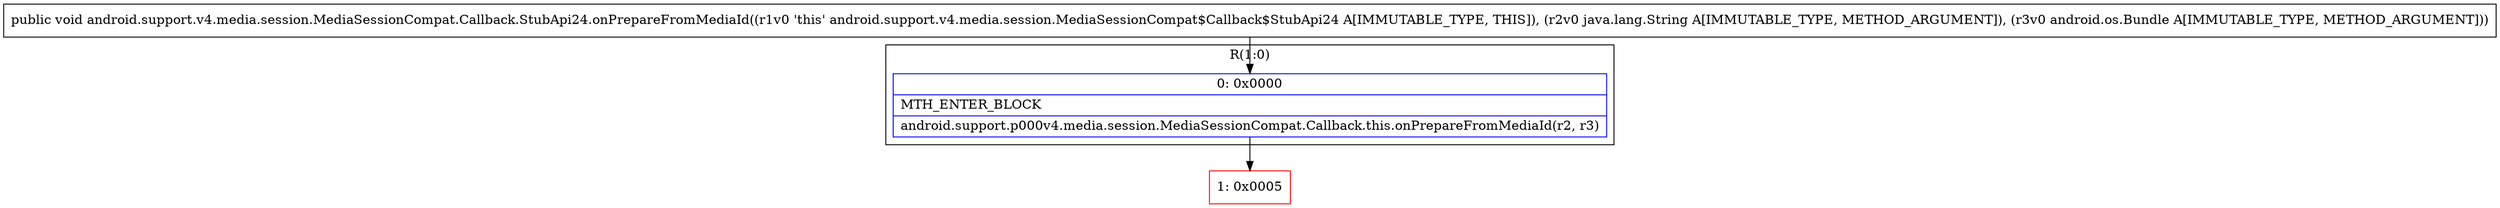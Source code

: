 digraph "CFG forandroid.support.v4.media.session.MediaSessionCompat.Callback.StubApi24.onPrepareFromMediaId(Ljava\/lang\/String;Landroid\/os\/Bundle;)V" {
subgraph cluster_Region_91511958 {
label = "R(1:0)";
node [shape=record,color=blue];
Node_0 [shape=record,label="{0\:\ 0x0000|MTH_ENTER_BLOCK\l|android.support.p000v4.media.session.MediaSessionCompat.Callback.this.onPrepareFromMediaId(r2, r3)\l}"];
}
Node_1 [shape=record,color=red,label="{1\:\ 0x0005}"];
MethodNode[shape=record,label="{public void android.support.v4.media.session.MediaSessionCompat.Callback.StubApi24.onPrepareFromMediaId((r1v0 'this' android.support.v4.media.session.MediaSessionCompat$Callback$StubApi24 A[IMMUTABLE_TYPE, THIS]), (r2v0 java.lang.String A[IMMUTABLE_TYPE, METHOD_ARGUMENT]), (r3v0 android.os.Bundle A[IMMUTABLE_TYPE, METHOD_ARGUMENT])) }"];
MethodNode -> Node_0;
Node_0 -> Node_1;
}

